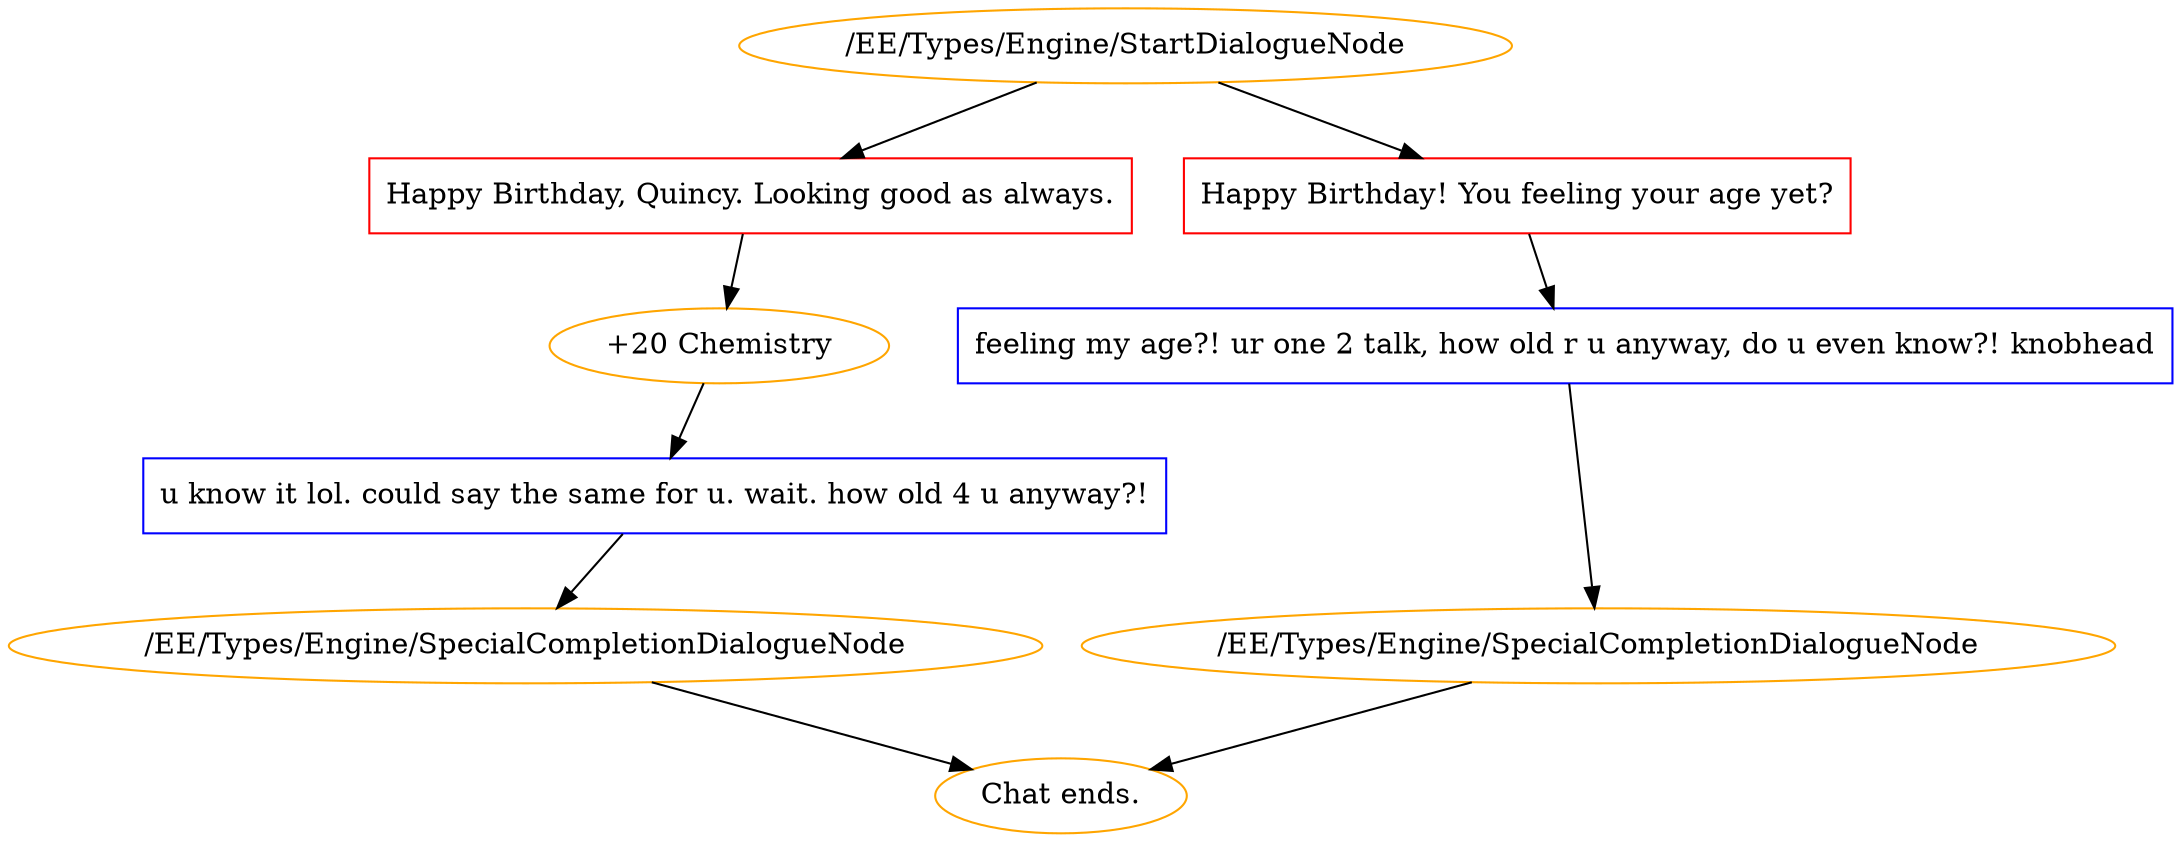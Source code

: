 digraph {
	3532 [label="/EE/Types/Engine/StartDialogueNode",color=orange];
		3532 -> 3535;
		3532 -> 3536;
	3535 [label="Happy Birthday, Quincy. Looking good as always.",shape=box,color=red];
		3535 -> 3537;
	3536 [label="Happy Birthday! You feeling your age yet?",shape=box,color=red];
		3536 -> 3540;
	3537 [label="+20 Chemistry",color=orange];
		3537 -> 3538;
	3540 [label="feeling my age?! ur one 2 talk, how old r u anyway, do u even know?! knobhead",shape=box,color=blue];
		3540 -> 3239;
	3538 [label="u know it lol. could say the same for u. wait. how old 4 u anyway?!",shape=box,color=blue];
		3538 -> 3227;
	3239 [label="/EE/Types/Engine/SpecialCompletionDialogueNode",color=orange];
		3239 -> "Chat ends.";
	3227 [label="/EE/Types/Engine/SpecialCompletionDialogueNode",color=orange];
		3227 -> "Chat ends.";
	"Chat ends." [color=orange];
	"Chat ends." [color=orange];
}